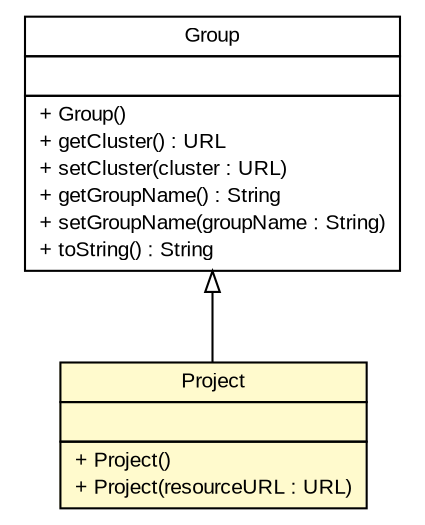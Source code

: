 #!/usr/local/bin/dot
#
# Class diagram 
# Generated by UmlGraph version 4.6 (http://www.spinellis.gr/sw/umlgraph)
#

digraph G {
	edge [fontname="arial",fontsize=10,labelfontname="arial",labelfontsize=10];
	node [fontname="arial",fontsize=10,shape=plaintext];
	// net.toxbank.client.resource.Project
	c1186 [label=<<table border="0" cellborder="1" cellspacing="0" cellpadding="2" port="p" bgcolor="lemonChiffon" href="./Project.html">
		<tr><td><table border="0" cellspacing="0" cellpadding="1">
			<tr><td> Project </td></tr>
		</table></td></tr>
		<tr><td><table border="0" cellspacing="0" cellpadding="1">
			<tr><td align="left">  </td></tr>
		</table></td></tr>
		<tr><td><table border="0" cellspacing="0" cellpadding="1">
			<tr><td align="left"> + Project() </td></tr>
			<tr><td align="left"> + Project(resourceURL : URL) </td></tr>
		</table></td></tr>
		</table>>, fontname="arial", fontcolor="black", fontsize=10.0];
	// net.toxbank.client.resource.Group
	c1189 [label=<<table border="0" cellborder="1" cellspacing="0" cellpadding="2" port="p" href="./Group.html">
		<tr><td><table border="0" cellspacing="0" cellpadding="1">
			<tr><td> Group </td></tr>
		</table></td></tr>
		<tr><td><table border="0" cellspacing="0" cellpadding="1">
			<tr><td align="left">  </td></tr>
		</table></td></tr>
		<tr><td><table border="0" cellspacing="0" cellpadding="1">
			<tr><td align="left"> + Group() </td></tr>
			<tr><td align="left"> + getCluster() : URL </td></tr>
			<tr><td align="left"> + setCluster(cluster : URL) </td></tr>
			<tr><td align="left"> + getGroupName() : String </td></tr>
			<tr><td align="left"> + setGroupName(groupName : String) </td></tr>
			<tr><td align="left"> + toString() : String </td></tr>
		</table></td></tr>
		</table>>, fontname="arial", fontcolor="black", fontsize=10.0];
	//net.toxbank.client.resource.Project extends net.toxbank.client.resource.Group
	c1189:p -> c1186:p [dir=back,arrowtail=empty];
}

